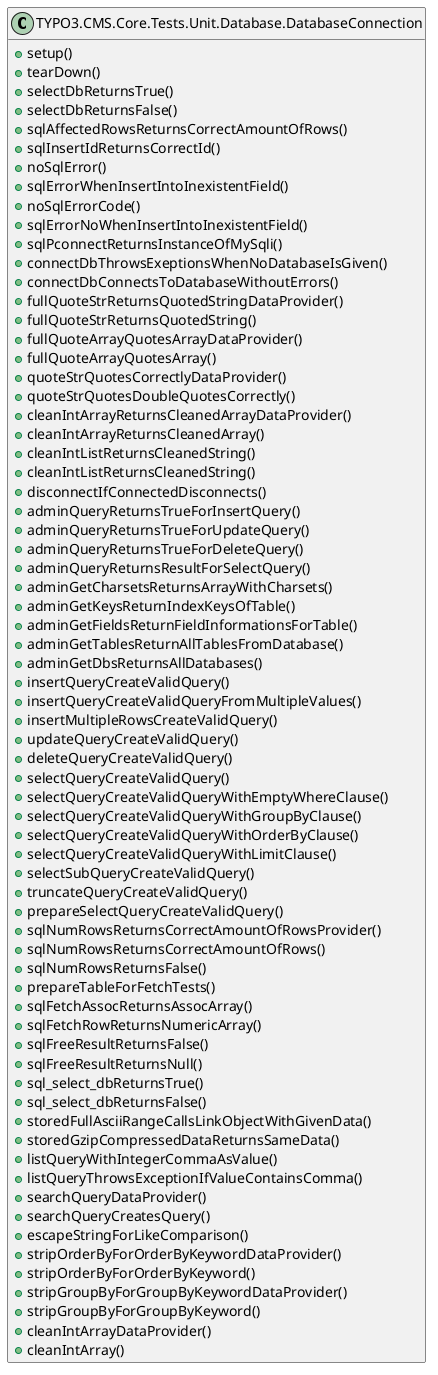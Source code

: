 @startuml
set namespaceSeparator none
hide empty members
hide empty methods

class TYPO3.CMS.Core.Tests.Unit.Database.DatabaseConnection {
	+setup()
	+tearDown()
	+selectDbReturnsTrue()
	+selectDbReturnsFalse()
	+sqlAffectedRowsReturnsCorrectAmountOfRows()
	+sqlInsertIdReturnsCorrectId()
	+noSqlError()
	+sqlErrorWhenInsertIntoInexistentField()
	+noSqlErrorCode()
	+sqlErrorNoWhenInsertIntoInexistentField()
	+sqlPconnectReturnsInstanceOfMySqli()
	+connectDbThrowsExeptionsWhenNoDatabaseIsGiven()
	+connectDbConnectsToDatabaseWithoutErrors()
	+fullQuoteStrReturnsQuotedStringDataProvider()
	+fullQuoteStrReturnsQuotedString()
	+fullQuoteArrayQuotesArrayDataProvider()
	+fullQuoteArrayQuotesArray()
	+quoteStrQuotesCorrectlyDataProvider()
	+quoteStrQuotesDoubleQuotesCorrectly()
	+cleanIntArrayReturnsCleanedArrayDataProvider()
	+cleanIntArrayReturnsCleanedArray()
	+cleanIntListReturnsCleanedString()
	+cleanIntListReturnsCleanedString()
	+disconnectIfConnectedDisconnects()
	+adminQueryReturnsTrueForInsertQuery()
	+adminQueryReturnsTrueForUpdateQuery()
	+adminQueryReturnsTrueForDeleteQuery()
	+adminQueryReturnsResultForSelectQuery()
	+adminGetCharsetsReturnsArrayWithCharsets()
	+adminGetKeysReturnIndexKeysOfTable()
	+adminGetFieldsReturnFieldInformationsForTable()
	+adminGetTablesReturnAllTablesFromDatabase()
	+adminGetDbsReturnsAllDatabases()
	+insertQueryCreateValidQuery()
	+insertQueryCreateValidQueryFromMultipleValues()
	+insertMultipleRowsCreateValidQuery()
	+updateQueryCreateValidQuery()
	+deleteQueryCreateValidQuery()
	+selectQueryCreateValidQuery()
	+selectQueryCreateValidQueryWithEmptyWhereClause()
	+selectQueryCreateValidQueryWithGroupByClause()
	+selectQueryCreateValidQueryWithOrderByClause()
	+selectQueryCreateValidQueryWithLimitClause()
	+selectSubQueryCreateValidQuery()
	+truncateQueryCreateValidQuery()
	+prepareSelectQueryCreateValidQuery()
	+sqlNumRowsReturnsCorrectAmountOfRowsProvider()
	+sqlNumRowsReturnsCorrectAmountOfRows()
	+sqlNumRowsReturnsFalse()
	+prepareTableForFetchTests()
	+sqlFetchAssocReturnsAssocArray()
	+sqlFetchRowReturnsNumericArray()
	+sqlFreeResultReturnsFalse()
	+sqlFreeResultReturnsNull()
	+sql_select_dbReturnsTrue()
	+sql_select_dbReturnsFalse()
	+storedFullAsciiRangeCallsLinkObjectWithGivenData()
	+storedGzipCompressedDataReturnsSameData()
	+listQueryWithIntegerCommaAsValue()
	+listQueryThrowsExceptionIfValueContainsComma()
	+searchQueryDataProvider()
	+searchQueryCreatesQuery()
	+escapeStringForLikeComparison()
	+stripOrderByForOrderByKeywordDataProvider()
	+stripOrderByForOrderByKeyword()
	+stripGroupByForGroupByKeywordDataProvider()
	+stripGroupByForGroupByKeyword()
	+cleanIntArrayDataProvider()
	+cleanIntArray()
}
@enduml
